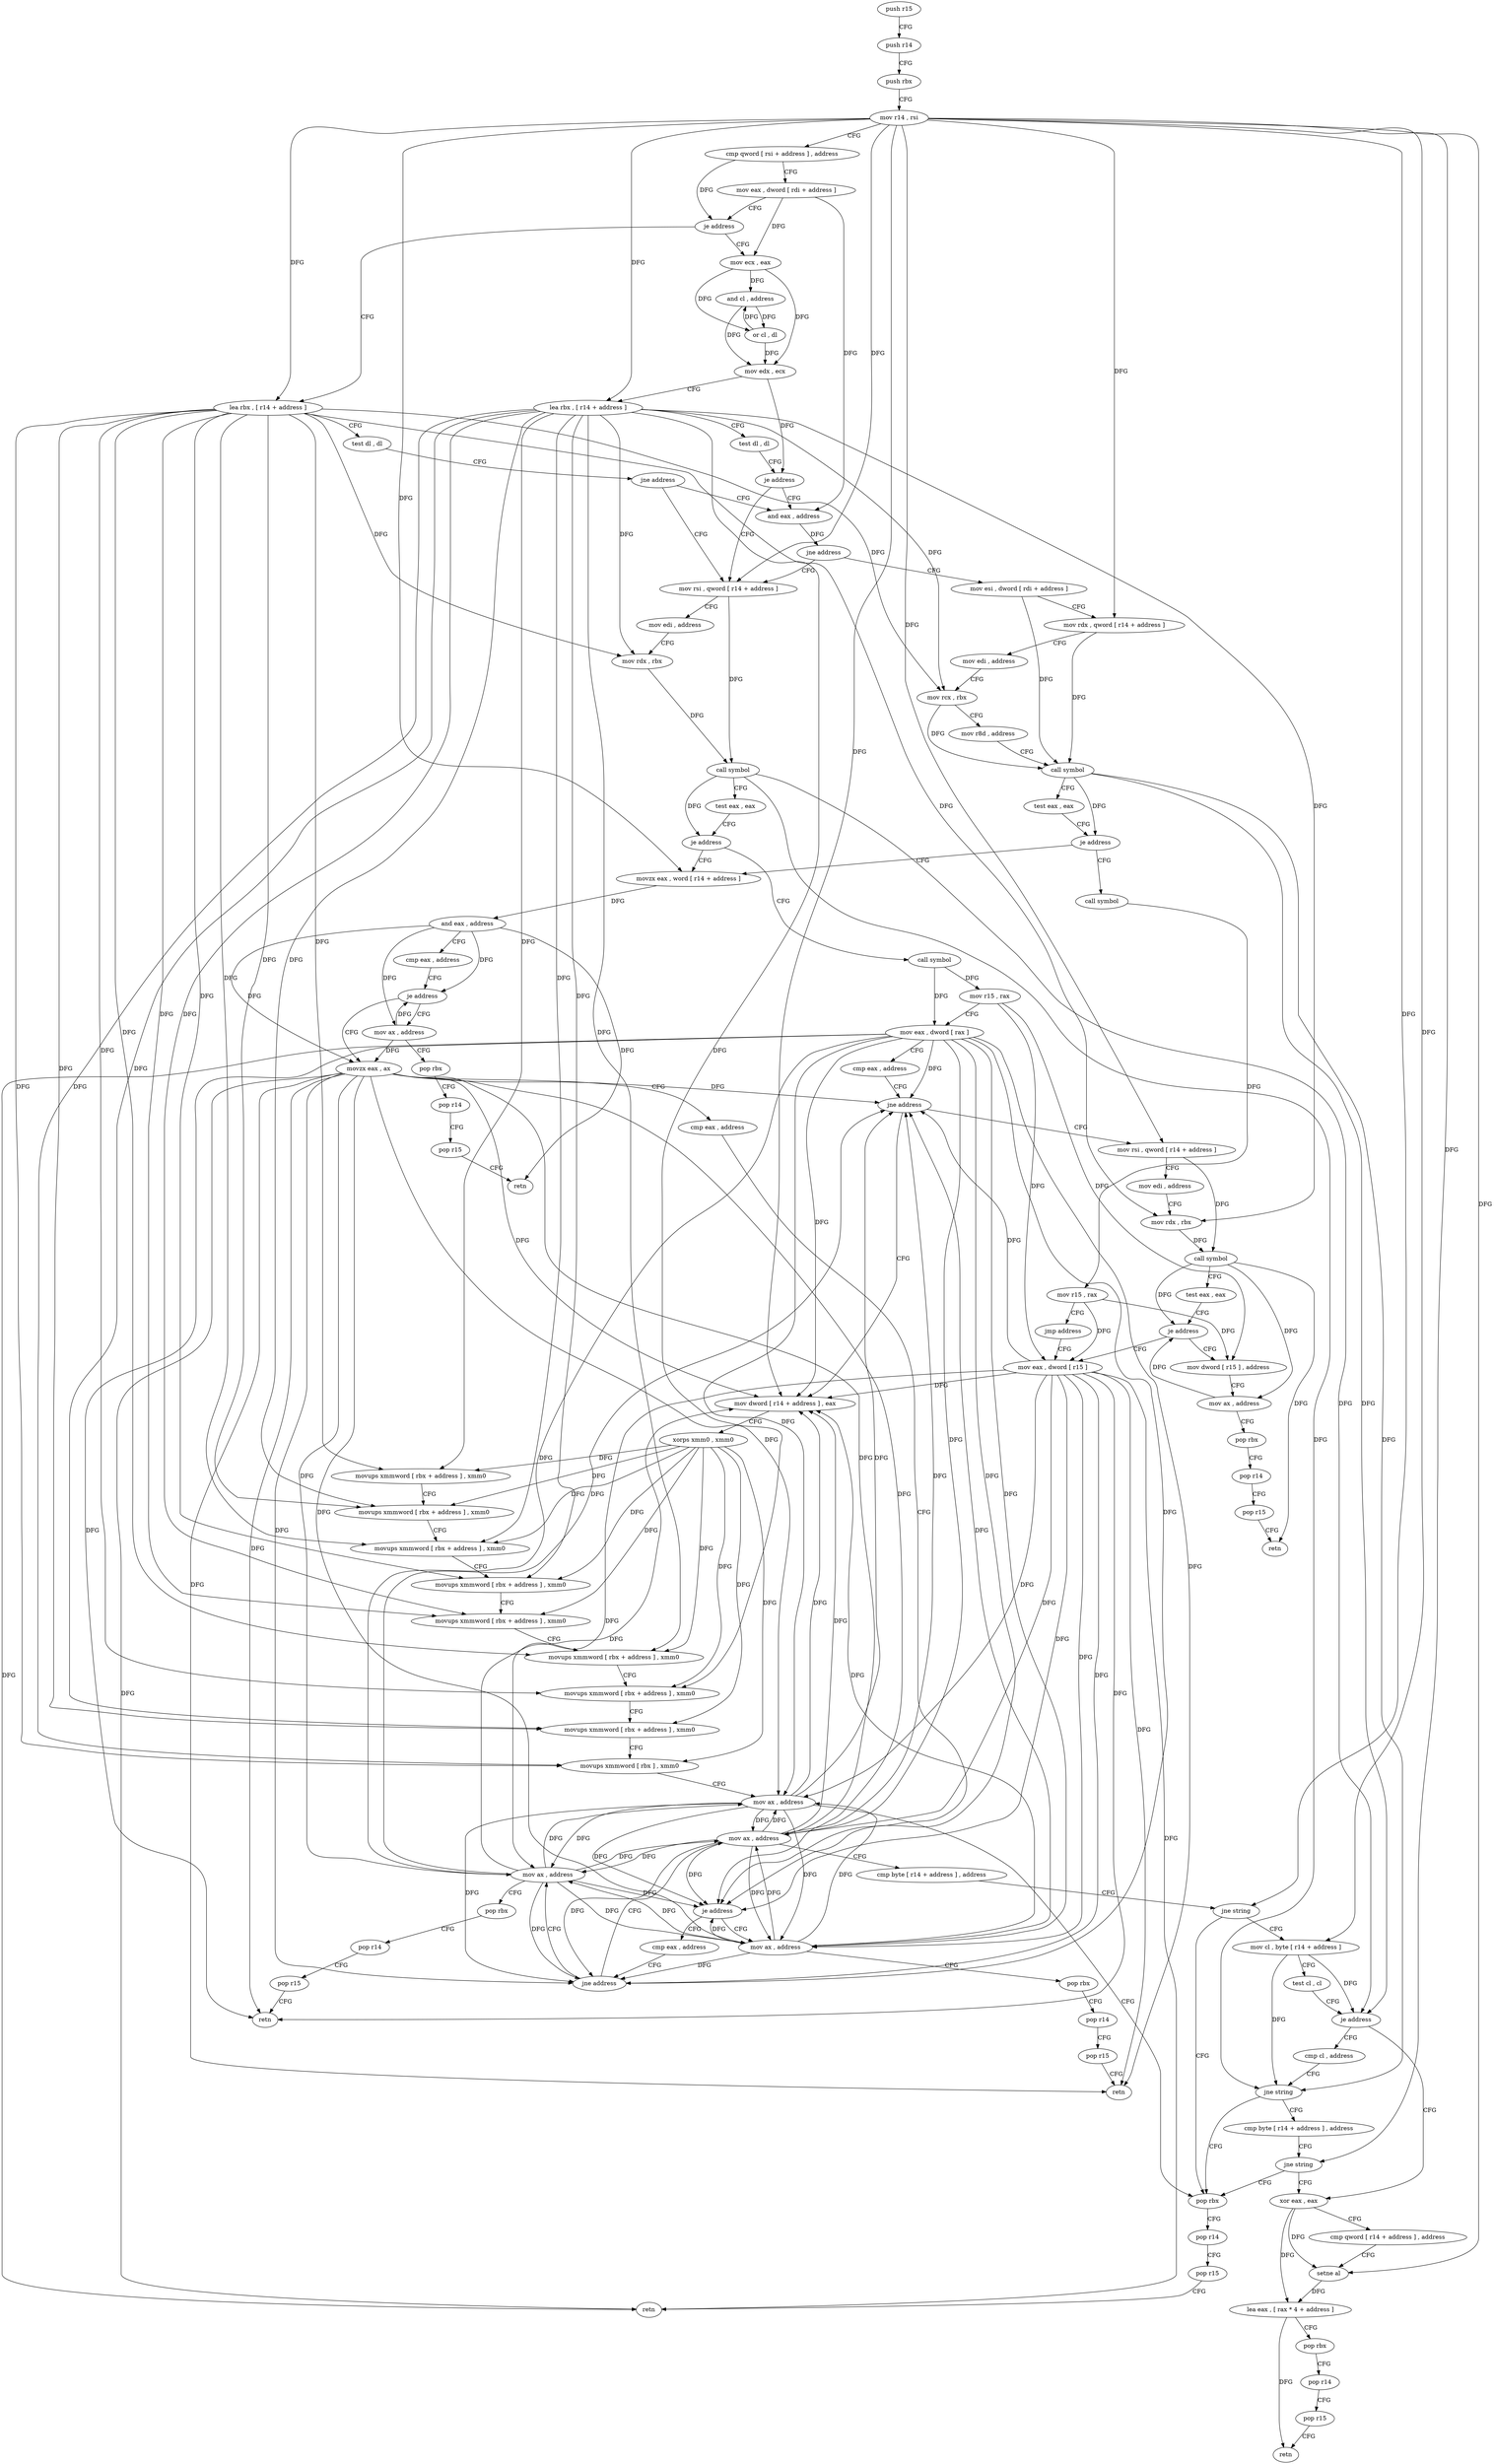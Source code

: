 digraph "func" {
"4272272" [label = "push r15" ]
"4272274" [label = "push r14" ]
"4272276" [label = "push rbx" ]
"4272277" [label = "mov r14 , rsi" ]
"4272280" [label = "cmp qword [ rsi + address ] , address" ]
"4272285" [label = "mov eax , dword [ rdi + address ]" ]
"4272288" [label = "je address" ]
"4272347" [label = "mov ecx , eax" ]
"4272290" [label = "lea rbx , [ r14 + address ]" ]
"4272349" [label = "and cl , address" ]
"4272352" [label = "or cl , dl" ]
"4272354" [label = "mov edx , ecx" ]
"4272356" [label = "lea rbx , [ r14 + address ]" ]
"4272360" [label = "test dl , dl" ]
"4272362" [label = "je address" ]
"4272298" [label = "and eax , address" ]
"4272364" [label = "mov rsi , qword [ r14 + address ]" ]
"4272294" [label = "test dl , dl" ]
"4272296" [label = "jne address" ]
"4272301" [label = "jne address" ]
"4272303" [label = "mov esi , dword [ rdi + address ]" ]
"4272368" [label = "mov edi , address" ]
"4272373" [label = "mov rdx , rbx" ]
"4272376" [label = "call symbol" ]
"4272381" [label = "test eax , eax" ]
"4272383" [label = "je address" ]
"4272483" [label = "movzx eax , word [ r14 + address ]" ]
"4272385" [label = "call symbol" ]
"4272306" [label = "mov rdx , qword [ r14 + address ]" ]
"4272310" [label = "mov edi , address" ]
"4272315" [label = "mov rcx , rbx" ]
"4272318" [label = "mov r8d , address" ]
"4272324" [label = "call symbol" ]
"4272329" [label = "test eax , eax" ]
"4272331" [label = "je address" ]
"4272337" [label = "call symbol" ]
"4272491" [label = "and eax , address" ]
"4272496" [label = "cmp eax , address" ]
"4272501" [label = "je address" ]
"4272593" [label = "mov ax , address" ]
"4272503" [label = "movzx eax , ax" ]
"4272390" [label = "mov r15 , rax" ]
"4272393" [label = "mov eax , dword [ rax ]" ]
"4272395" [label = "cmp eax , address" ]
"4272398" [label = "jne address" ]
"4272428" [label = "mov dword [ r14 + address ] , eax" ]
"4272400" [label = "mov rsi , qword [ r14 + address ]" ]
"4272342" [label = "mov r15 , rax" ]
"4272345" [label = "jmp address" ]
"4272425" [label = "mov eax , dword [ r15 ]" ]
"4272597" [label = "pop rbx" ]
"4272598" [label = "pop r14" ]
"4272600" [label = "pop r15" ]
"4272602" [label = "retn" ]
"4272506" [label = "cmp eax , address" ]
"4272511" [label = "je address" ]
"4272583" [label = "mov ax , address" ]
"4272513" [label = "cmp eax , address" ]
"4272432" [label = "xorps xmm0 , xmm0" ]
"4272435" [label = "movups xmmword [ rbx + address ] , xmm0" ]
"4272442" [label = "movups xmmword [ rbx + address ] , xmm0" ]
"4272446" [label = "movups xmmword [ rbx + address ] , xmm0" ]
"4272450" [label = "movups xmmword [ rbx + address ] , xmm0" ]
"4272454" [label = "movups xmmword [ rbx + address ] , xmm0" ]
"4272458" [label = "movups xmmword [ rbx + address ] , xmm0" ]
"4272462" [label = "movups xmmword [ rbx + address ] , xmm0" ]
"4272466" [label = "movups xmmword [ rbx + address ] , xmm0" ]
"4272470" [label = "movups xmmword [ rbx ] , xmm0" ]
"4272473" [label = "mov ax , address" ]
"4272477" [label = "pop rbx" ]
"4272404" [label = "mov edi , address" ]
"4272409" [label = "mov rdx , rbx" ]
"4272412" [label = "call symbol" ]
"4272417" [label = "test eax , eax" ]
"4272419" [label = "je address" ]
"4272613" [label = "mov dword [ r15 ] , address" ]
"4272587" [label = "pop rbx" ]
"4272588" [label = "pop r14" ]
"4272590" [label = "pop r15" ]
"4272592" [label = "retn" ]
"4272518" [label = "jne address" ]
"4272603" [label = "mov ax , address" ]
"4272520" [label = "mov ax , address" ]
"4272620" [label = "mov ax , address" ]
"4272624" [label = "pop rbx" ]
"4272625" [label = "pop r14" ]
"4272627" [label = "pop r15" ]
"4272629" [label = "retn" ]
"4272607" [label = "pop rbx" ]
"4272608" [label = "pop r14" ]
"4272610" [label = "pop r15" ]
"4272612" [label = "retn" ]
"4272524" [label = "cmp byte [ r14 + address ] , address" ]
"4272532" [label = "jne string" ]
"4272534" [label = "mov cl , byte [ r14 + address ]" ]
"4272478" [label = "pop r14" ]
"4272480" [label = "pop r15" ]
"4272482" [label = "retn" ]
"4272541" [label = "test cl , cl" ]
"4272543" [label = "je address" ]
"4272560" [label = "xor eax , eax" ]
"4272545" [label = "cmp cl , address" ]
"4272562" [label = "cmp qword [ r14 + address ] , address" ]
"4272567" [label = "setne al" ]
"4272570" [label = "lea eax , [ rax * 4 + address ]" ]
"4272577" [label = "pop rbx" ]
"4272578" [label = "pop r14" ]
"4272580" [label = "pop r15" ]
"4272582" [label = "retn" ]
"4272548" [label = "jne string" ]
"4272550" [label = "cmp byte [ r14 + address ] , address" ]
"4272558" [label = "jne string" ]
"4272272" -> "4272274" [ label = "CFG" ]
"4272274" -> "4272276" [ label = "CFG" ]
"4272276" -> "4272277" [ label = "CFG" ]
"4272277" -> "4272280" [ label = "CFG" ]
"4272277" -> "4272356" [ label = "DFG" ]
"4272277" -> "4272290" [ label = "DFG" ]
"4272277" -> "4272364" [ label = "DFG" ]
"4272277" -> "4272306" [ label = "DFG" ]
"4272277" -> "4272483" [ label = "DFG" ]
"4272277" -> "4272428" [ label = "DFG" ]
"4272277" -> "4272400" [ label = "DFG" ]
"4272277" -> "4272532" [ label = "DFG" ]
"4272277" -> "4272534" [ label = "DFG" ]
"4272277" -> "4272567" [ label = "DFG" ]
"4272277" -> "4272558" [ label = "DFG" ]
"4272280" -> "4272285" [ label = "CFG" ]
"4272280" -> "4272288" [ label = "DFG" ]
"4272285" -> "4272288" [ label = "CFG" ]
"4272285" -> "4272347" [ label = "DFG" ]
"4272285" -> "4272298" [ label = "DFG" ]
"4272288" -> "4272347" [ label = "CFG" ]
"4272288" -> "4272290" [ label = "CFG" ]
"4272347" -> "4272349" [ label = "DFG" ]
"4272347" -> "4272352" [ label = "DFG" ]
"4272347" -> "4272354" [ label = "DFG" ]
"4272290" -> "4272294" [ label = "CFG" ]
"4272290" -> "4272373" [ label = "DFG" ]
"4272290" -> "4272315" [ label = "DFG" ]
"4272290" -> "4272435" [ label = "DFG" ]
"4272290" -> "4272442" [ label = "DFG" ]
"4272290" -> "4272446" [ label = "DFG" ]
"4272290" -> "4272450" [ label = "DFG" ]
"4272290" -> "4272454" [ label = "DFG" ]
"4272290" -> "4272458" [ label = "DFG" ]
"4272290" -> "4272462" [ label = "DFG" ]
"4272290" -> "4272466" [ label = "DFG" ]
"4272290" -> "4272470" [ label = "DFG" ]
"4272290" -> "4272409" [ label = "DFG" ]
"4272349" -> "4272352" [ label = "DFG" ]
"4272349" -> "4272354" [ label = "DFG" ]
"4272352" -> "4272354" [ label = "DFG" ]
"4272352" -> "4272349" [ label = "DFG" ]
"4272354" -> "4272356" [ label = "CFG" ]
"4272354" -> "4272362" [ label = "DFG" ]
"4272356" -> "4272360" [ label = "CFG" ]
"4272356" -> "4272373" [ label = "DFG" ]
"4272356" -> "4272315" [ label = "DFG" ]
"4272356" -> "4272435" [ label = "DFG" ]
"4272356" -> "4272442" [ label = "DFG" ]
"4272356" -> "4272446" [ label = "DFG" ]
"4272356" -> "4272450" [ label = "DFG" ]
"4272356" -> "4272454" [ label = "DFG" ]
"4272356" -> "4272458" [ label = "DFG" ]
"4272356" -> "4272462" [ label = "DFG" ]
"4272356" -> "4272466" [ label = "DFG" ]
"4272356" -> "4272470" [ label = "DFG" ]
"4272356" -> "4272409" [ label = "DFG" ]
"4272360" -> "4272362" [ label = "CFG" ]
"4272362" -> "4272298" [ label = "CFG" ]
"4272362" -> "4272364" [ label = "CFG" ]
"4272298" -> "4272301" [ label = "DFG" ]
"4272364" -> "4272368" [ label = "CFG" ]
"4272364" -> "4272376" [ label = "DFG" ]
"4272294" -> "4272296" [ label = "CFG" ]
"4272296" -> "4272364" [ label = "CFG" ]
"4272296" -> "4272298" [ label = "CFG" ]
"4272301" -> "4272364" [ label = "CFG" ]
"4272301" -> "4272303" [ label = "CFG" ]
"4272303" -> "4272306" [ label = "CFG" ]
"4272303" -> "4272324" [ label = "DFG" ]
"4272368" -> "4272373" [ label = "CFG" ]
"4272373" -> "4272376" [ label = "DFG" ]
"4272376" -> "4272381" [ label = "CFG" ]
"4272376" -> "4272383" [ label = "DFG" ]
"4272376" -> "4272543" [ label = "DFG" ]
"4272376" -> "4272548" [ label = "DFG" ]
"4272381" -> "4272383" [ label = "CFG" ]
"4272383" -> "4272483" [ label = "CFG" ]
"4272383" -> "4272385" [ label = "CFG" ]
"4272483" -> "4272491" [ label = "DFG" ]
"4272385" -> "4272390" [ label = "DFG" ]
"4272385" -> "4272393" [ label = "DFG" ]
"4272306" -> "4272310" [ label = "CFG" ]
"4272306" -> "4272324" [ label = "DFG" ]
"4272310" -> "4272315" [ label = "CFG" ]
"4272315" -> "4272318" [ label = "CFG" ]
"4272315" -> "4272324" [ label = "DFG" ]
"4272318" -> "4272324" [ label = "CFG" ]
"4272324" -> "4272329" [ label = "CFG" ]
"4272324" -> "4272331" [ label = "DFG" ]
"4272324" -> "4272543" [ label = "DFG" ]
"4272324" -> "4272548" [ label = "DFG" ]
"4272329" -> "4272331" [ label = "CFG" ]
"4272331" -> "4272483" [ label = "CFG" ]
"4272331" -> "4272337" [ label = "CFG" ]
"4272337" -> "4272342" [ label = "DFG" ]
"4272491" -> "4272496" [ label = "CFG" ]
"4272491" -> "4272501" [ label = "DFG" ]
"4272491" -> "4272593" [ label = "DFG" ]
"4272491" -> "4272602" [ label = "DFG" ]
"4272491" -> "4272503" [ label = "DFG" ]
"4272496" -> "4272501" [ label = "CFG" ]
"4272501" -> "4272593" [ label = "CFG" ]
"4272501" -> "4272503" [ label = "CFG" ]
"4272593" -> "4272597" [ label = "CFG" ]
"4272593" -> "4272501" [ label = "DFG" ]
"4272593" -> "4272503" [ label = "DFG" ]
"4272503" -> "4272506" [ label = "CFG" ]
"4272503" -> "4272398" [ label = "DFG" ]
"4272503" -> "4272511" [ label = "DFG" ]
"4272503" -> "4272428" [ label = "DFG" ]
"4272503" -> "4272473" [ label = "DFG" ]
"4272503" -> "4272583" [ label = "DFG" ]
"4272503" -> "4272592" [ label = "DFG" ]
"4272503" -> "4272518" [ label = "DFG" ]
"4272503" -> "4272482" [ label = "DFG" ]
"4272503" -> "4272603" [ label = "DFG" ]
"4272503" -> "4272612" [ label = "DFG" ]
"4272503" -> "4272520" [ label = "DFG" ]
"4272390" -> "4272393" [ label = "CFG" ]
"4272390" -> "4272425" [ label = "DFG" ]
"4272390" -> "4272613" [ label = "DFG" ]
"4272393" -> "4272395" [ label = "CFG" ]
"4272393" -> "4272398" [ label = "DFG" ]
"4272393" -> "4272511" [ label = "DFG" ]
"4272393" -> "4272428" [ label = "DFG" ]
"4272393" -> "4272473" [ label = "DFG" ]
"4272393" -> "4272583" [ label = "DFG" ]
"4272393" -> "4272592" [ label = "DFG" ]
"4272393" -> "4272518" [ label = "DFG" ]
"4272393" -> "4272482" [ label = "DFG" ]
"4272393" -> "4272603" [ label = "DFG" ]
"4272393" -> "4272612" [ label = "DFG" ]
"4272393" -> "4272520" [ label = "DFG" ]
"4272395" -> "4272398" [ label = "CFG" ]
"4272398" -> "4272428" [ label = "CFG" ]
"4272398" -> "4272400" [ label = "CFG" ]
"4272428" -> "4272432" [ label = "CFG" ]
"4272400" -> "4272404" [ label = "CFG" ]
"4272400" -> "4272412" [ label = "DFG" ]
"4272342" -> "4272345" [ label = "CFG" ]
"4272342" -> "4272425" [ label = "DFG" ]
"4272342" -> "4272613" [ label = "DFG" ]
"4272345" -> "4272425" [ label = "CFG" ]
"4272425" -> "4272428" [ label = "DFG" ]
"4272425" -> "4272398" [ label = "DFG" ]
"4272425" -> "4272511" [ label = "DFG" ]
"4272425" -> "4272473" [ label = "DFG" ]
"4272425" -> "4272583" [ label = "DFG" ]
"4272425" -> "4272592" [ label = "DFG" ]
"4272425" -> "4272518" [ label = "DFG" ]
"4272425" -> "4272482" [ label = "DFG" ]
"4272425" -> "4272603" [ label = "DFG" ]
"4272425" -> "4272612" [ label = "DFG" ]
"4272425" -> "4272520" [ label = "DFG" ]
"4272597" -> "4272598" [ label = "CFG" ]
"4272598" -> "4272600" [ label = "CFG" ]
"4272600" -> "4272602" [ label = "CFG" ]
"4272506" -> "4272511" [ label = "CFG" ]
"4272511" -> "4272583" [ label = "CFG" ]
"4272511" -> "4272513" [ label = "CFG" ]
"4272583" -> "4272587" [ label = "CFG" ]
"4272583" -> "4272398" [ label = "DFG" ]
"4272583" -> "4272511" [ label = "DFG" ]
"4272583" -> "4272428" [ label = "DFG" ]
"4272583" -> "4272473" [ label = "DFG" ]
"4272583" -> "4272518" [ label = "DFG" ]
"4272583" -> "4272603" [ label = "DFG" ]
"4272583" -> "4272520" [ label = "DFG" ]
"4272513" -> "4272518" [ label = "CFG" ]
"4272432" -> "4272435" [ label = "DFG" ]
"4272432" -> "4272442" [ label = "DFG" ]
"4272432" -> "4272446" [ label = "DFG" ]
"4272432" -> "4272450" [ label = "DFG" ]
"4272432" -> "4272454" [ label = "DFG" ]
"4272432" -> "4272458" [ label = "DFG" ]
"4272432" -> "4272462" [ label = "DFG" ]
"4272432" -> "4272466" [ label = "DFG" ]
"4272432" -> "4272470" [ label = "DFG" ]
"4272435" -> "4272442" [ label = "CFG" ]
"4272442" -> "4272446" [ label = "CFG" ]
"4272446" -> "4272450" [ label = "CFG" ]
"4272450" -> "4272454" [ label = "CFG" ]
"4272454" -> "4272458" [ label = "CFG" ]
"4272458" -> "4272462" [ label = "CFG" ]
"4272462" -> "4272466" [ label = "CFG" ]
"4272466" -> "4272470" [ label = "CFG" ]
"4272470" -> "4272473" [ label = "CFG" ]
"4272473" -> "4272477" [ label = "CFG" ]
"4272473" -> "4272398" [ label = "DFG" ]
"4272473" -> "4272511" [ label = "DFG" ]
"4272473" -> "4272428" [ label = "DFG" ]
"4272473" -> "4272583" [ label = "DFG" ]
"4272473" -> "4272518" [ label = "DFG" ]
"4272473" -> "4272603" [ label = "DFG" ]
"4272473" -> "4272520" [ label = "DFG" ]
"4272477" -> "4272478" [ label = "CFG" ]
"4272404" -> "4272409" [ label = "CFG" ]
"4272409" -> "4272412" [ label = "DFG" ]
"4272412" -> "4272417" [ label = "CFG" ]
"4272412" -> "4272419" [ label = "DFG" ]
"4272412" -> "4272620" [ label = "DFG" ]
"4272412" -> "4272629" [ label = "DFG" ]
"4272417" -> "4272419" [ label = "CFG" ]
"4272419" -> "4272613" [ label = "CFG" ]
"4272419" -> "4272425" [ label = "CFG" ]
"4272613" -> "4272620" [ label = "CFG" ]
"4272587" -> "4272588" [ label = "CFG" ]
"4272588" -> "4272590" [ label = "CFG" ]
"4272590" -> "4272592" [ label = "CFG" ]
"4272518" -> "4272603" [ label = "CFG" ]
"4272518" -> "4272520" [ label = "CFG" ]
"4272603" -> "4272607" [ label = "CFG" ]
"4272603" -> "4272398" [ label = "DFG" ]
"4272603" -> "4272511" [ label = "DFG" ]
"4272603" -> "4272428" [ label = "DFG" ]
"4272603" -> "4272473" [ label = "DFG" ]
"4272603" -> "4272583" [ label = "DFG" ]
"4272603" -> "4272518" [ label = "DFG" ]
"4272603" -> "4272520" [ label = "DFG" ]
"4272520" -> "4272524" [ label = "CFG" ]
"4272520" -> "4272398" [ label = "DFG" ]
"4272520" -> "4272511" [ label = "DFG" ]
"4272520" -> "4272428" [ label = "DFG" ]
"4272520" -> "4272473" [ label = "DFG" ]
"4272520" -> "4272583" [ label = "DFG" ]
"4272520" -> "4272518" [ label = "DFG" ]
"4272520" -> "4272603" [ label = "DFG" ]
"4272620" -> "4272624" [ label = "CFG" ]
"4272620" -> "4272419" [ label = "DFG" ]
"4272624" -> "4272625" [ label = "CFG" ]
"4272625" -> "4272627" [ label = "CFG" ]
"4272627" -> "4272629" [ label = "CFG" ]
"4272607" -> "4272608" [ label = "CFG" ]
"4272608" -> "4272610" [ label = "CFG" ]
"4272610" -> "4272612" [ label = "CFG" ]
"4272524" -> "4272532" [ label = "CFG" ]
"4272532" -> "4272477" [ label = "CFG" ]
"4272532" -> "4272534" [ label = "CFG" ]
"4272534" -> "4272541" [ label = "CFG" ]
"4272534" -> "4272543" [ label = "DFG" ]
"4272534" -> "4272548" [ label = "DFG" ]
"4272478" -> "4272480" [ label = "CFG" ]
"4272480" -> "4272482" [ label = "CFG" ]
"4272541" -> "4272543" [ label = "CFG" ]
"4272543" -> "4272560" [ label = "CFG" ]
"4272543" -> "4272545" [ label = "CFG" ]
"4272560" -> "4272562" [ label = "CFG" ]
"4272560" -> "4272567" [ label = "DFG" ]
"4272560" -> "4272570" [ label = "DFG" ]
"4272545" -> "4272548" [ label = "CFG" ]
"4272562" -> "4272567" [ label = "CFG" ]
"4272567" -> "4272570" [ label = "DFG" ]
"4272570" -> "4272577" [ label = "CFG" ]
"4272570" -> "4272582" [ label = "DFG" ]
"4272577" -> "4272578" [ label = "CFG" ]
"4272578" -> "4272580" [ label = "CFG" ]
"4272580" -> "4272582" [ label = "CFG" ]
"4272548" -> "4272477" [ label = "CFG" ]
"4272548" -> "4272550" [ label = "CFG" ]
"4272550" -> "4272558" [ label = "CFG" ]
"4272558" -> "4272477" [ label = "CFG" ]
"4272558" -> "4272560" [ label = "CFG" ]
}
